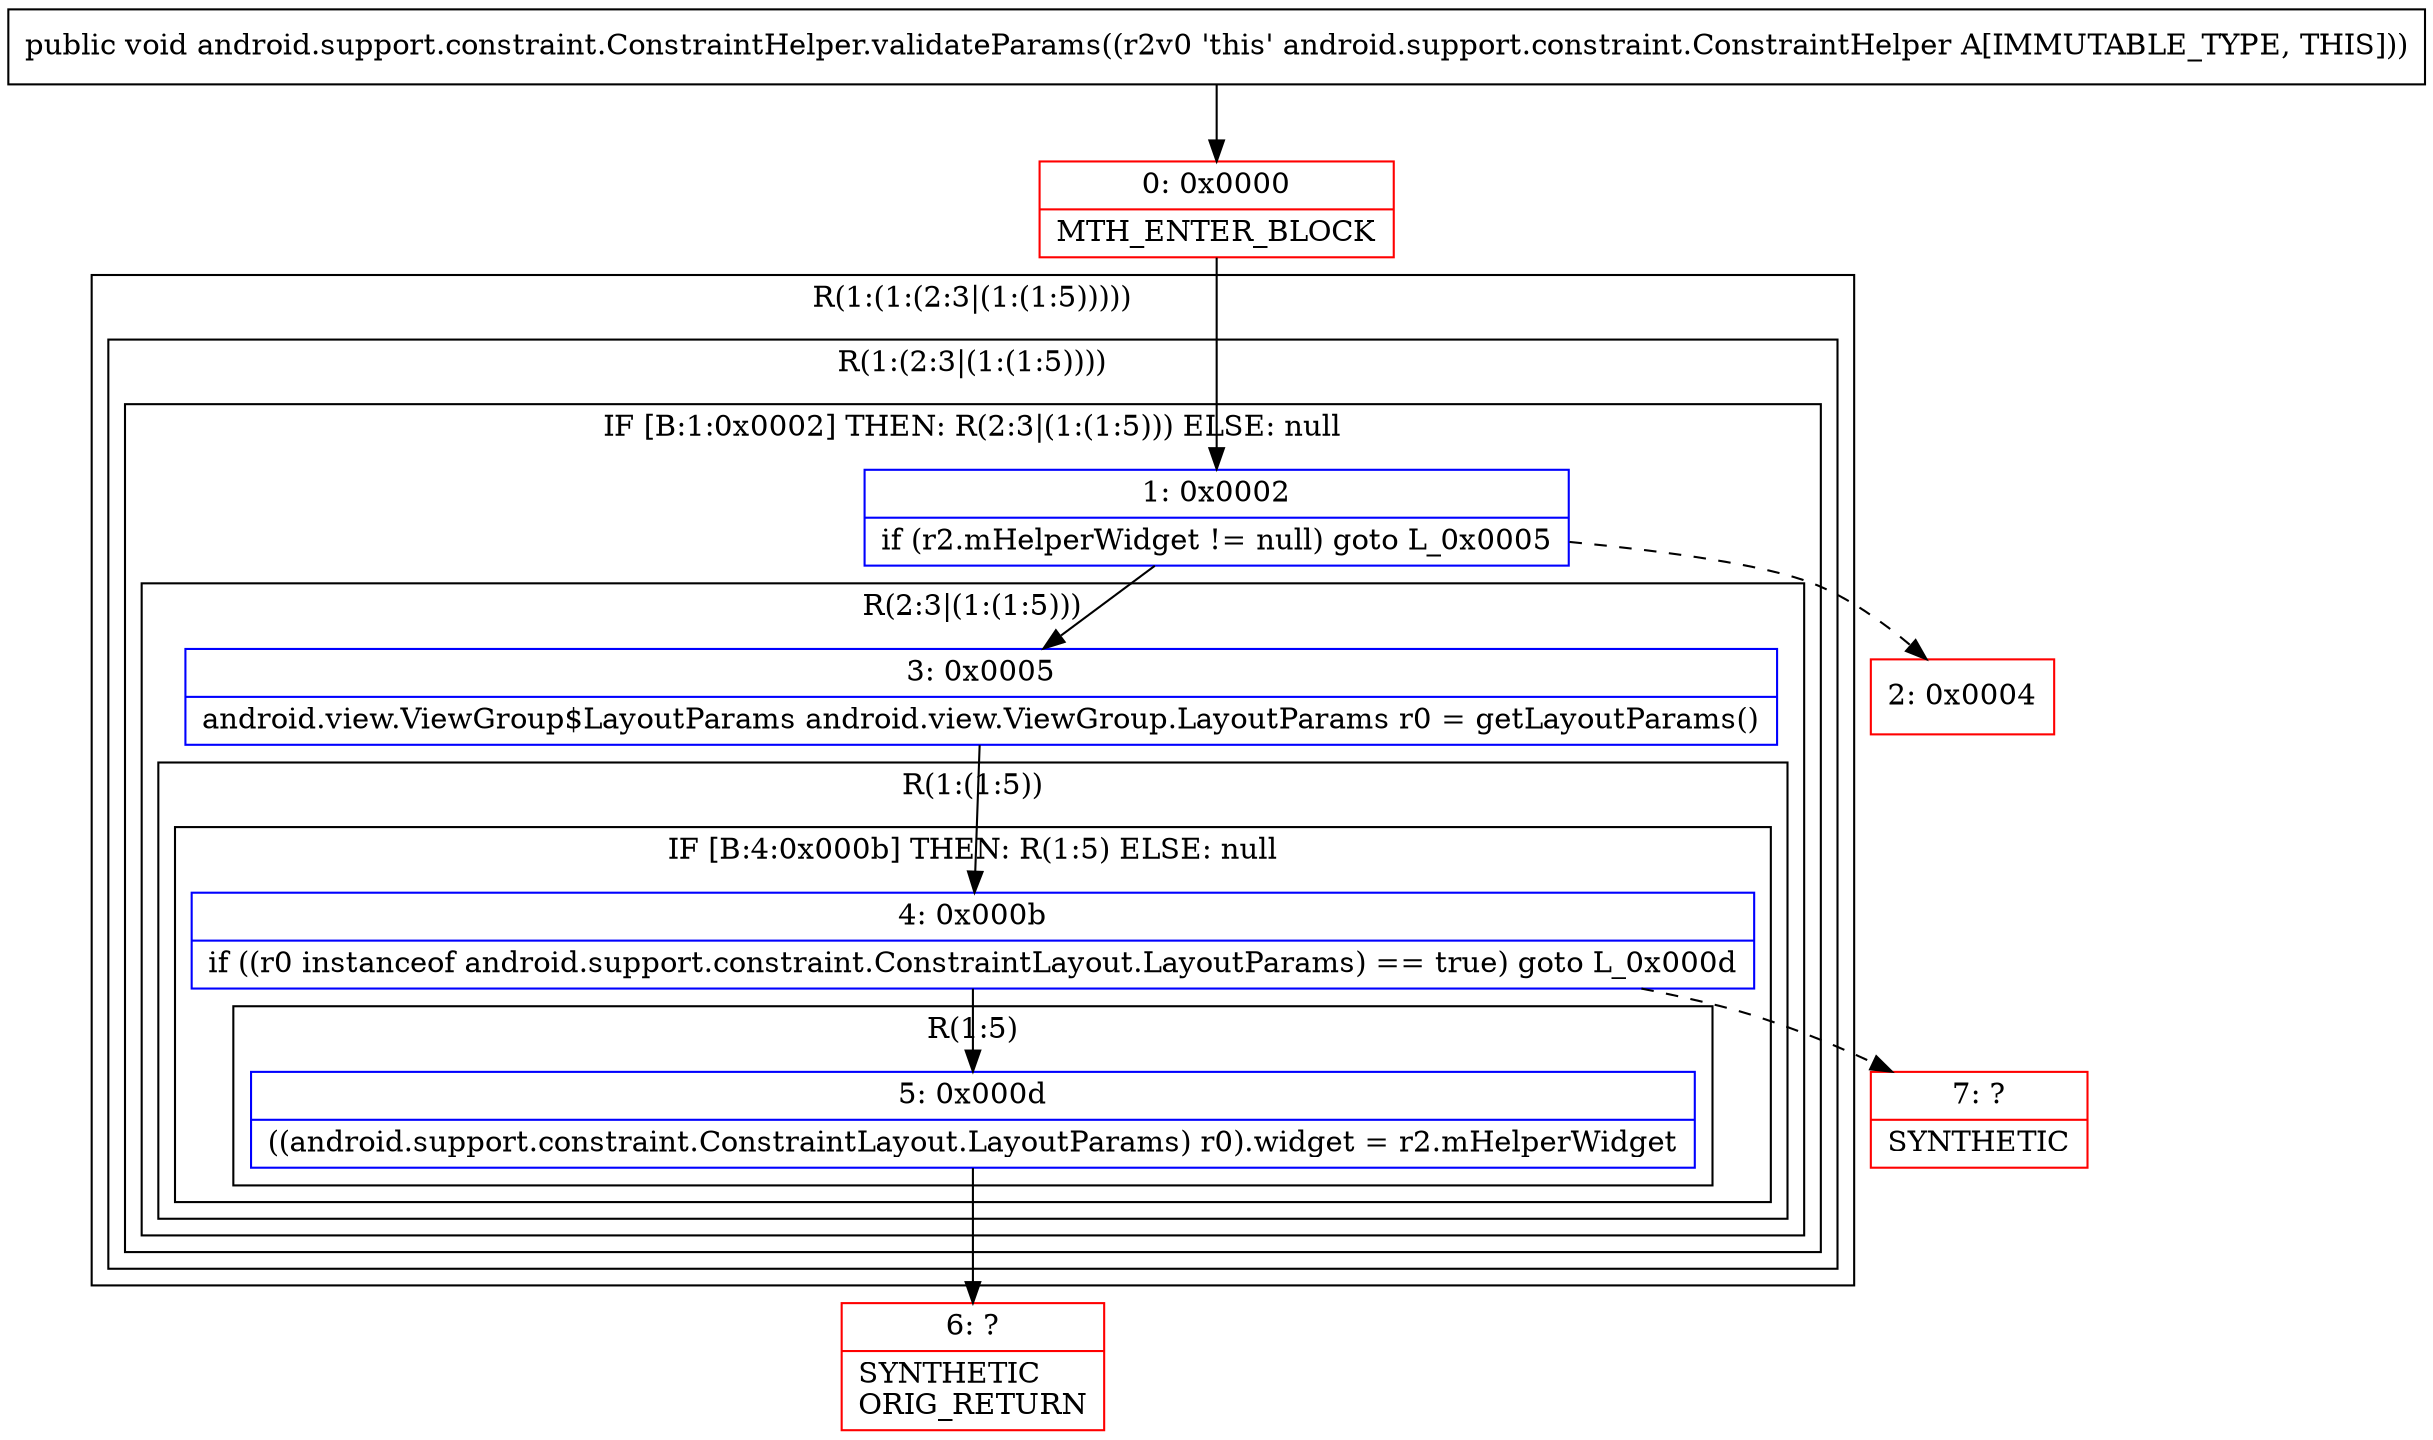 digraph "CFG forandroid.support.constraint.ConstraintHelper.validateParams()V" {
subgraph cluster_Region_38046643 {
label = "R(1:(1:(2:3|(1:(1:5)))))";
node [shape=record,color=blue];
subgraph cluster_Region_806072758 {
label = "R(1:(2:3|(1:(1:5))))";
node [shape=record,color=blue];
subgraph cluster_IfRegion_260662112 {
label = "IF [B:1:0x0002] THEN: R(2:3|(1:(1:5))) ELSE: null";
node [shape=record,color=blue];
Node_1 [shape=record,label="{1\:\ 0x0002|if (r2.mHelperWidget != null) goto L_0x0005\l}"];
subgraph cluster_Region_1497849634 {
label = "R(2:3|(1:(1:5)))";
node [shape=record,color=blue];
Node_3 [shape=record,label="{3\:\ 0x0005|android.view.ViewGroup$LayoutParams android.view.ViewGroup.LayoutParams r0 = getLayoutParams()\l}"];
subgraph cluster_Region_1242002887 {
label = "R(1:(1:5))";
node [shape=record,color=blue];
subgraph cluster_IfRegion_752028251 {
label = "IF [B:4:0x000b] THEN: R(1:5) ELSE: null";
node [shape=record,color=blue];
Node_4 [shape=record,label="{4\:\ 0x000b|if ((r0 instanceof android.support.constraint.ConstraintLayout.LayoutParams) == true) goto L_0x000d\l}"];
subgraph cluster_Region_536647958 {
label = "R(1:5)";
node [shape=record,color=blue];
Node_5 [shape=record,label="{5\:\ 0x000d|((android.support.constraint.ConstraintLayout.LayoutParams) r0).widget = r2.mHelperWidget\l}"];
}
}
}
}
}
}
}
Node_0 [shape=record,color=red,label="{0\:\ 0x0000|MTH_ENTER_BLOCK\l}"];
Node_2 [shape=record,color=red,label="{2\:\ 0x0004}"];
Node_6 [shape=record,color=red,label="{6\:\ ?|SYNTHETIC\lORIG_RETURN\l}"];
Node_7 [shape=record,color=red,label="{7\:\ ?|SYNTHETIC\l}"];
MethodNode[shape=record,label="{public void android.support.constraint.ConstraintHelper.validateParams((r2v0 'this' android.support.constraint.ConstraintHelper A[IMMUTABLE_TYPE, THIS])) }"];
MethodNode -> Node_0;
Node_1 -> Node_2[style=dashed];
Node_1 -> Node_3;
Node_3 -> Node_4;
Node_4 -> Node_5;
Node_4 -> Node_7[style=dashed];
Node_5 -> Node_6;
Node_0 -> Node_1;
}


